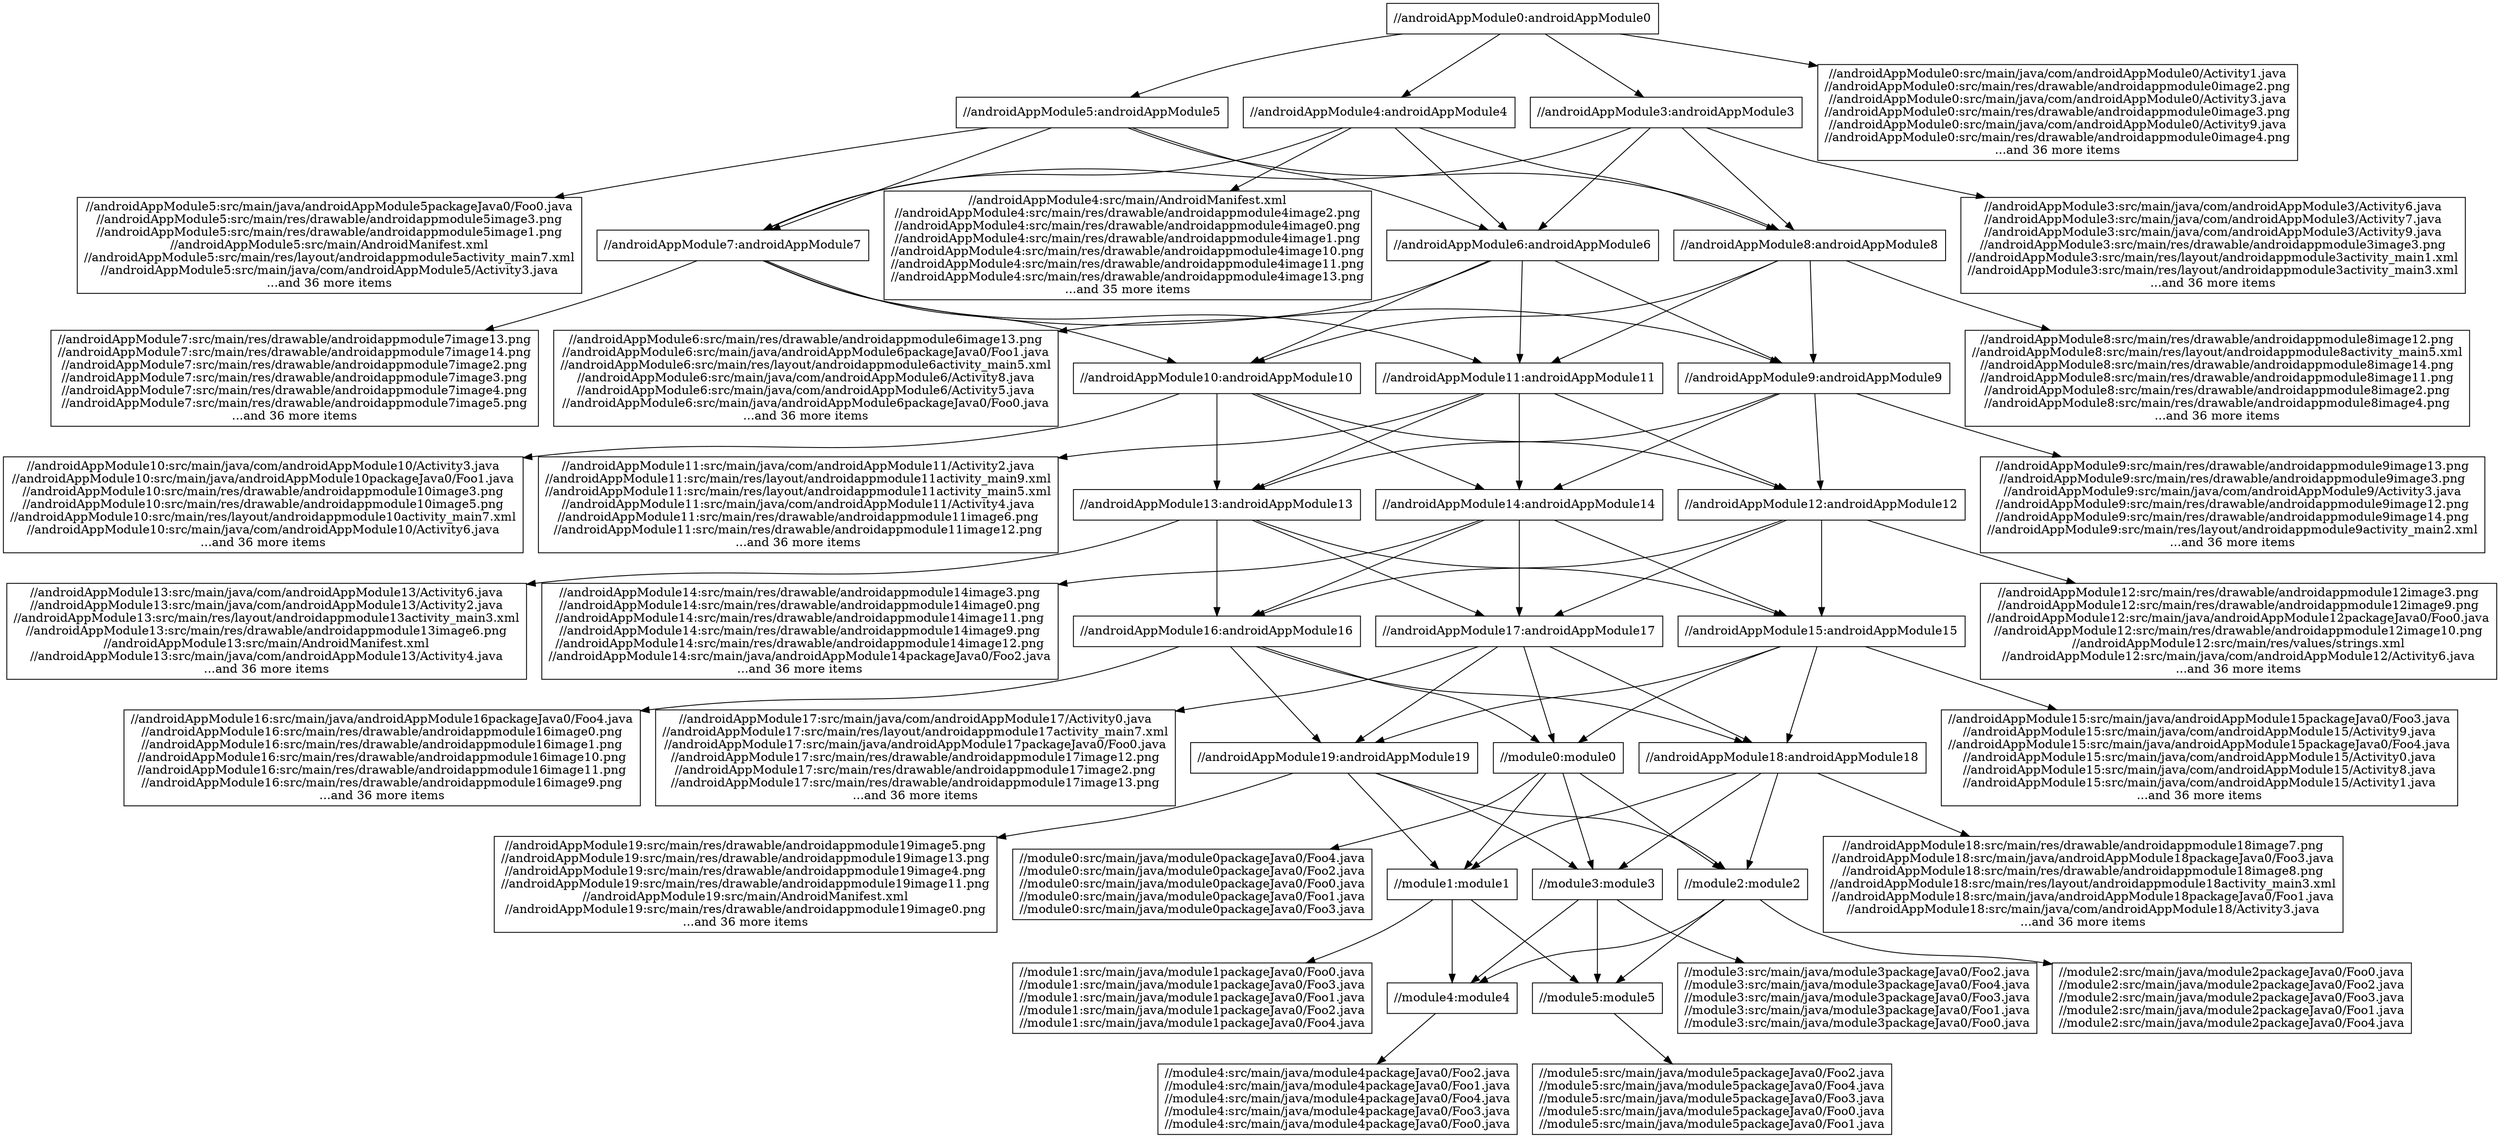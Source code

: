digraph mygraph {
  node [shape=box];
"//androidAppModule0:androidAppModule0"
"//androidAppModule0:androidAppModule0" -> "//androidAppModule3:androidAppModule3"
"//androidAppModule0:androidAppModule0" -> "//androidAppModule5:androidAppModule5"
"//androidAppModule0:androidAppModule0" -> "//androidAppModule0:src/main/java/com/androidAppModule0/Activity1.java\n//androidAppModule0:src/main/res/drawable/androidappmodule0image2.png\n//androidAppModule0:src/main/java/com/androidAppModule0/Activity3.java\n//androidAppModule0:src/main/res/drawable/androidappmodule0image3.png\n//androidAppModule0:src/main/java/com/androidAppModule0/Activity9.java\n//androidAppModule0:src/main/res/drawable/androidappmodule0image4.png\n...and 36 more items"
"//androidAppModule0:androidAppModule0" -> "//androidAppModule4:androidAppModule4"
"//androidAppModule0:src/main/java/com/androidAppModule0/Activity1.java\n//androidAppModule0:src/main/res/drawable/androidappmodule0image2.png\n//androidAppModule0:src/main/java/com/androidAppModule0/Activity3.java\n//androidAppModule0:src/main/res/drawable/androidappmodule0image3.png\n//androidAppModule0:src/main/java/com/androidAppModule0/Activity9.java\n//androidAppModule0:src/main/res/drawable/androidappmodule0image4.png\n...and 36 more items"
"//androidAppModule3:androidAppModule3"
"//androidAppModule3:androidAppModule3" -> "//androidAppModule6:androidAppModule6"
"//androidAppModule3:androidAppModule3" -> "//androidAppModule3:src/main/java/com/androidAppModule3/Activity6.java\n//androidAppModule3:src/main/java/com/androidAppModule3/Activity7.java\n//androidAppModule3:src/main/java/com/androidAppModule3/Activity9.java\n//androidAppModule3:src/main/res/drawable/androidappmodule3image3.png\n//androidAppModule3:src/main/res/layout/androidappmodule3activity_main1.xml\n//androidAppModule3:src/main/res/layout/androidappmodule3activity_main3.xml\n...and 36 more items"
"//androidAppModule3:androidAppModule3" -> "//androidAppModule8:androidAppModule8"
"//androidAppModule3:androidAppModule3" -> "//androidAppModule7:androidAppModule7"
"//androidAppModule3:src/main/java/com/androidAppModule3/Activity6.java\n//androidAppModule3:src/main/java/com/androidAppModule3/Activity7.java\n//androidAppModule3:src/main/java/com/androidAppModule3/Activity9.java\n//androidAppModule3:src/main/res/drawable/androidappmodule3image3.png\n//androidAppModule3:src/main/res/layout/androidappmodule3activity_main1.xml\n//androidAppModule3:src/main/res/layout/androidappmodule3activity_main3.xml\n...and 36 more items"
"//androidAppModule5:androidAppModule5"
"//androidAppModule5:androidAppModule5" -> "//androidAppModule6:androidAppModule6"
"//androidAppModule5:androidAppModule5" -> "//androidAppModule7:androidAppModule7"
"//androidAppModule5:androidAppModule5" -> "//androidAppModule5:src/main/java/androidAppModule5packageJava0/Foo0.java\n//androidAppModule5:src/main/res/drawable/androidappmodule5image3.png\n//androidAppModule5:src/main/res/drawable/androidappmodule5image1.png\n//androidAppModule5:src/main/AndroidManifest.xml\n//androidAppModule5:src/main/res/layout/androidappmodule5activity_main7.xml\n//androidAppModule5:src/main/java/com/androidAppModule5/Activity3.java\n...and 36 more items"
"//androidAppModule5:androidAppModule5" -> "//androidAppModule8:androidAppModule8"
"//androidAppModule5:src/main/java/androidAppModule5packageJava0/Foo0.java\n//androidAppModule5:src/main/res/drawable/androidappmodule5image3.png\n//androidAppModule5:src/main/res/drawable/androidappmodule5image1.png\n//androidAppModule5:src/main/AndroidManifest.xml\n//androidAppModule5:src/main/res/layout/androidappmodule5activity_main7.xml\n//androidAppModule5:src/main/java/com/androidAppModule5/Activity3.java\n...and 36 more items"
"//androidAppModule4:androidAppModule4"
"//androidAppModule4:androidAppModule4" -> "//androidAppModule7:androidAppModule7"
"//androidAppModule4:androidAppModule4" -> "//androidAppModule4:src/main/AndroidManifest.xml\n//androidAppModule4:src/main/res/drawable/androidappmodule4image2.png\n//androidAppModule4:src/main/res/drawable/androidappmodule4image0.png\n//androidAppModule4:src/main/res/drawable/androidappmodule4image1.png\n//androidAppModule4:src/main/res/drawable/androidappmodule4image10.png\n//androidAppModule4:src/main/res/drawable/androidappmodule4image11.png\n//androidAppModule4:src/main/res/drawable/androidappmodule4image13.png\n...and 35 more items"
"//androidAppModule4:androidAppModule4" -> "//androidAppModule8:androidAppModule8"
"//androidAppModule4:androidAppModule4" -> "//androidAppModule6:androidAppModule6"
"//androidAppModule6:androidAppModule6"
"//androidAppModule6:androidAppModule6" -> "//androidAppModule6:src/main/res/drawable/androidappmodule6image13.png\n//androidAppModule6:src/main/java/androidAppModule6packageJava0/Foo1.java\n//androidAppModule6:src/main/res/layout/androidappmodule6activity_main5.xml\n//androidAppModule6:src/main/java/com/androidAppModule6/Activity8.java\n//androidAppModule6:src/main/java/com/androidAppModule6/Activity5.java\n//androidAppModule6:src/main/java/androidAppModule6packageJava0/Foo0.java\n...and 36 more items"
"//androidAppModule6:androidAppModule6" -> "//androidAppModule9:androidAppModule9"
"//androidAppModule6:androidAppModule6" -> "//androidAppModule10:androidAppModule10"
"//androidAppModule6:androidAppModule6" -> "//androidAppModule11:androidAppModule11"
"//androidAppModule6:src/main/res/drawable/androidappmodule6image13.png\n//androidAppModule6:src/main/java/androidAppModule6packageJava0/Foo1.java\n//androidAppModule6:src/main/res/layout/androidappmodule6activity_main5.xml\n//androidAppModule6:src/main/java/com/androidAppModule6/Activity8.java\n//androidAppModule6:src/main/java/com/androidAppModule6/Activity5.java\n//androidAppModule6:src/main/java/androidAppModule6packageJava0/Foo0.java\n...and 36 more items"
"//androidAppModule8:androidAppModule8"
"//androidAppModule8:androidAppModule8" -> "//androidAppModule11:androidAppModule11"
"//androidAppModule8:androidAppModule8" -> "//androidAppModule8:src/main/res/drawable/androidappmodule8image12.png\n//androidAppModule8:src/main/res/layout/androidappmodule8activity_main5.xml\n//androidAppModule8:src/main/res/drawable/androidappmodule8image14.png\n//androidAppModule8:src/main/res/drawable/androidappmodule8image11.png\n//androidAppModule8:src/main/res/drawable/androidappmodule8image2.png\n//androidAppModule8:src/main/res/drawable/androidappmodule8image4.png\n...and 36 more items"
"//androidAppModule8:androidAppModule8" -> "//androidAppModule9:androidAppModule9"
"//androidAppModule8:androidAppModule8" -> "//androidAppModule10:androidAppModule10"
"//androidAppModule8:src/main/res/drawable/androidappmodule8image12.png\n//androidAppModule8:src/main/res/layout/androidappmodule8activity_main5.xml\n//androidAppModule8:src/main/res/drawable/androidappmodule8image14.png\n//androidAppModule8:src/main/res/drawable/androidappmodule8image11.png\n//androidAppModule8:src/main/res/drawable/androidappmodule8image2.png\n//androidAppModule8:src/main/res/drawable/androidappmodule8image4.png\n...and 36 more items"
"//androidAppModule4:src/main/AndroidManifest.xml\n//androidAppModule4:src/main/res/drawable/androidappmodule4image2.png\n//androidAppModule4:src/main/res/drawable/androidappmodule4image0.png\n//androidAppModule4:src/main/res/drawable/androidappmodule4image1.png\n//androidAppModule4:src/main/res/drawable/androidappmodule4image10.png\n//androidAppModule4:src/main/res/drawable/androidappmodule4image11.png\n//androidAppModule4:src/main/res/drawable/androidappmodule4image13.png\n...and 35 more items"
"//androidAppModule7:androidAppModule7"
"//androidAppModule7:androidAppModule7" -> "//androidAppModule10:androidAppModule10"
"//androidAppModule7:androidAppModule7" -> "//androidAppModule11:androidAppModule11"
"//androidAppModule7:androidAppModule7" -> "//androidAppModule9:androidAppModule9"
"//androidAppModule7:androidAppModule7" -> "//androidAppModule7:src/main/res/drawable/androidappmodule7image13.png\n//androidAppModule7:src/main/res/drawable/androidappmodule7image14.png\n//androidAppModule7:src/main/res/drawable/androidappmodule7image2.png\n//androidAppModule7:src/main/res/drawable/androidappmodule7image3.png\n//androidAppModule7:src/main/res/drawable/androidappmodule7image4.png\n//androidAppModule7:src/main/res/drawable/androidappmodule7image5.png\n...and 36 more items"
"//androidAppModule7:src/main/res/drawable/androidappmodule7image13.png\n//androidAppModule7:src/main/res/drawable/androidappmodule7image14.png\n//androidAppModule7:src/main/res/drawable/androidappmodule7image2.png\n//androidAppModule7:src/main/res/drawable/androidappmodule7image3.png\n//androidAppModule7:src/main/res/drawable/androidappmodule7image4.png\n//androidAppModule7:src/main/res/drawable/androidappmodule7image5.png\n...and 36 more items"
"//androidAppModule9:androidAppModule9"
"//androidAppModule9:androidAppModule9" -> "//androidAppModule12:androidAppModule12"
"//androidAppModule9:androidAppModule9" -> "//androidAppModule13:androidAppModule13"
"//androidAppModule9:androidAppModule9" -> "//androidAppModule14:androidAppModule14"
"//androidAppModule9:androidAppModule9" -> "//androidAppModule9:src/main/res/drawable/androidappmodule9image13.png\n//androidAppModule9:src/main/res/drawable/androidappmodule9image3.png\n//androidAppModule9:src/main/java/com/androidAppModule9/Activity3.java\n//androidAppModule9:src/main/res/drawable/androidappmodule9image12.png\n//androidAppModule9:src/main/res/drawable/androidappmodule9image14.png\n//androidAppModule9:src/main/res/layout/androidappmodule9activity_main2.xml\n...and 36 more items"
"//androidAppModule9:src/main/res/drawable/androidappmodule9image13.png\n//androidAppModule9:src/main/res/drawable/androidappmodule9image3.png\n//androidAppModule9:src/main/java/com/androidAppModule9/Activity3.java\n//androidAppModule9:src/main/res/drawable/androidappmodule9image12.png\n//androidAppModule9:src/main/res/drawable/androidappmodule9image14.png\n//androidAppModule9:src/main/res/layout/androidappmodule9activity_main2.xml\n...and 36 more items"
"//androidAppModule11:androidAppModule11"
"//androidAppModule11:androidAppModule11" -> "//androidAppModule12:androidAppModule12"
"//androidAppModule11:androidAppModule11" -> "//androidAppModule13:androidAppModule13"
"//androidAppModule11:androidAppModule11" -> "//androidAppModule11:src/main/java/com/androidAppModule11/Activity2.java\n//androidAppModule11:src/main/res/layout/androidappmodule11activity_main9.xml\n//androidAppModule11:src/main/res/layout/androidappmodule11activity_main5.xml\n//androidAppModule11:src/main/java/com/androidAppModule11/Activity4.java\n//androidAppModule11:src/main/res/drawable/androidappmodule11image6.png\n//androidAppModule11:src/main/res/drawable/androidappmodule11image12.png\n...and 36 more items"
"//androidAppModule11:androidAppModule11" -> "//androidAppModule14:androidAppModule14"
"//androidAppModule11:src/main/java/com/androidAppModule11/Activity2.java\n//androidAppModule11:src/main/res/layout/androidappmodule11activity_main9.xml\n//androidAppModule11:src/main/res/layout/androidappmodule11activity_main5.xml\n//androidAppModule11:src/main/java/com/androidAppModule11/Activity4.java\n//androidAppModule11:src/main/res/drawable/androidappmodule11image6.png\n//androidAppModule11:src/main/res/drawable/androidappmodule11image12.png\n...and 36 more items"
"//androidAppModule10:androidAppModule10"
"//androidAppModule10:androidAppModule10" -> "//androidAppModule12:androidAppModule12"
"//androidAppModule10:androidAppModule10" -> "//androidAppModule10:src/main/java/com/androidAppModule10/Activity3.java\n//androidAppModule10:src/main/java/androidAppModule10packageJava0/Foo1.java\n//androidAppModule10:src/main/res/drawable/androidappmodule10image3.png\n//androidAppModule10:src/main/res/drawable/androidappmodule10image5.png\n//androidAppModule10:src/main/res/layout/androidappmodule10activity_main7.xml\n//androidAppModule10:src/main/java/com/androidAppModule10/Activity6.java\n...and 36 more items"
"//androidAppModule10:androidAppModule10" -> "//androidAppModule14:androidAppModule14"
"//androidAppModule10:androidAppModule10" -> "//androidAppModule13:androidAppModule13"
"//androidAppModule13:androidAppModule13"
"//androidAppModule13:androidAppModule13" -> "//androidAppModule15:androidAppModule15"
"//androidAppModule13:androidAppModule13" -> "//androidAppModule16:androidAppModule16"
"//androidAppModule13:androidAppModule13" -> "//androidAppModule17:androidAppModule17"
"//androidAppModule13:androidAppModule13" -> "//androidAppModule13:src/main/java/com/androidAppModule13/Activity6.java\n//androidAppModule13:src/main/java/com/androidAppModule13/Activity2.java\n//androidAppModule13:src/main/res/layout/androidappmodule13activity_main3.xml\n//androidAppModule13:src/main/res/drawable/androidappmodule13image6.png\n//androidAppModule13:src/main/AndroidManifest.xml\n//androidAppModule13:src/main/java/com/androidAppModule13/Activity4.java\n...and 36 more items"
"//androidAppModule13:src/main/java/com/androidAppModule13/Activity6.java\n//androidAppModule13:src/main/java/com/androidAppModule13/Activity2.java\n//androidAppModule13:src/main/res/layout/androidappmodule13activity_main3.xml\n//androidAppModule13:src/main/res/drawable/androidappmodule13image6.png\n//androidAppModule13:src/main/AndroidManifest.xml\n//androidAppModule13:src/main/java/com/androidAppModule13/Activity4.java\n...and 36 more items"
"//androidAppModule14:androidAppModule14"
"//androidAppModule14:androidAppModule14" -> "//androidAppModule15:androidAppModule15"
"//androidAppModule14:androidAppModule14" -> "//androidAppModule16:androidAppModule16"
"//androidAppModule14:androidAppModule14" -> "//androidAppModule14:src/main/res/drawable/androidappmodule14image3.png\n//androidAppModule14:src/main/res/drawable/androidappmodule14image0.png\n//androidAppModule14:src/main/res/drawable/androidappmodule14image11.png\n//androidAppModule14:src/main/res/drawable/androidappmodule14image9.png\n//androidAppModule14:src/main/res/drawable/androidappmodule14image12.png\n//androidAppModule14:src/main/java/androidAppModule14packageJava0/Foo2.java\n...and 36 more items"
"//androidAppModule14:androidAppModule14" -> "//androidAppModule17:androidAppModule17"
"//androidAppModule14:src/main/res/drawable/androidappmodule14image3.png\n//androidAppModule14:src/main/res/drawable/androidappmodule14image0.png\n//androidAppModule14:src/main/res/drawable/androidappmodule14image11.png\n//androidAppModule14:src/main/res/drawable/androidappmodule14image9.png\n//androidAppModule14:src/main/res/drawable/androidappmodule14image12.png\n//androidAppModule14:src/main/java/androidAppModule14packageJava0/Foo2.java\n...and 36 more items"
"//androidAppModule10:src/main/java/com/androidAppModule10/Activity3.java\n//androidAppModule10:src/main/java/androidAppModule10packageJava0/Foo1.java\n//androidAppModule10:src/main/res/drawable/androidappmodule10image3.png\n//androidAppModule10:src/main/res/drawable/androidappmodule10image5.png\n//androidAppModule10:src/main/res/layout/androidappmodule10activity_main7.xml\n//androidAppModule10:src/main/java/com/androidAppModule10/Activity6.java\n...and 36 more items"
"//androidAppModule12:androidAppModule12"
"//androidAppModule12:androidAppModule12" -> "//androidAppModule15:androidAppModule15"
"//androidAppModule12:androidAppModule12" -> "//androidAppModule12:src/main/res/drawable/androidappmodule12image3.png\n//androidAppModule12:src/main/res/drawable/androidappmodule12image9.png\n//androidAppModule12:src/main/java/androidAppModule12packageJava0/Foo0.java\n//androidAppModule12:src/main/res/drawable/androidappmodule12image10.png\n//androidAppModule12:src/main/res/values/strings.xml\n//androidAppModule12:src/main/java/com/androidAppModule12/Activity6.java\n...and 36 more items"
"//androidAppModule12:androidAppModule12" -> "//androidAppModule17:androidAppModule17"
"//androidAppModule12:androidAppModule12" -> "//androidAppModule16:androidAppModule16"
"//androidAppModule16:androidAppModule16"
"//androidAppModule16:androidAppModule16" -> "//androidAppModule18:androidAppModule18"
"//androidAppModule16:androidAppModule16" -> "//androidAppModule19:androidAppModule19"
"//androidAppModule16:androidAppModule16" -> "//androidAppModule16:src/main/java/androidAppModule16packageJava0/Foo4.java\n//androidAppModule16:src/main/res/drawable/androidappmodule16image0.png\n//androidAppModule16:src/main/res/drawable/androidappmodule16image1.png\n//androidAppModule16:src/main/res/drawable/androidappmodule16image10.png\n//androidAppModule16:src/main/res/drawable/androidappmodule16image11.png\n//androidAppModule16:src/main/res/drawable/androidappmodule16image9.png\n...and 36 more items"
"//androidAppModule16:androidAppModule16" -> "//module0:module0"
"//androidAppModule16:src/main/java/androidAppModule16packageJava0/Foo4.java\n//androidAppModule16:src/main/res/drawable/androidappmodule16image0.png\n//androidAppModule16:src/main/res/drawable/androidappmodule16image1.png\n//androidAppModule16:src/main/res/drawable/androidappmodule16image10.png\n//androidAppModule16:src/main/res/drawable/androidappmodule16image11.png\n//androidAppModule16:src/main/res/drawable/androidappmodule16image9.png\n...and 36 more items"
"//androidAppModule17:androidAppModule17"
"//androidAppModule17:androidAppModule17" -> "//androidAppModule18:androidAppModule18"
"//androidAppModule17:androidAppModule17" -> "//androidAppModule17:src/main/java/com/androidAppModule17/Activity0.java\n//androidAppModule17:src/main/res/layout/androidappmodule17activity_main7.xml\n//androidAppModule17:src/main/java/androidAppModule17packageJava0/Foo0.java\n//androidAppModule17:src/main/res/drawable/androidappmodule17image12.png\n//androidAppModule17:src/main/res/drawable/androidappmodule17image2.png\n//androidAppModule17:src/main/res/drawable/androidappmodule17image13.png\n...and 36 more items"
"//androidAppModule17:androidAppModule17" -> "//module0:module0"
"//androidAppModule17:androidAppModule17" -> "//androidAppModule19:androidAppModule19"
"//androidAppModule17:src/main/java/com/androidAppModule17/Activity0.java\n//androidAppModule17:src/main/res/layout/androidappmodule17activity_main7.xml\n//androidAppModule17:src/main/java/androidAppModule17packageJava0/Foo0.java\n//androidAppModule17:src/main/res/drawable/androidappmodule17image12.png\n//androidAppModule17:src/main/res/drawable/androidappmodule17image2.png\n//androidAppModule17:src/main/res/drawable/androidappmodule17image13.png\n...and 36 more items"
"//androidAppModule12:src/main/res/drawable/androidappmodule12image3.png\n//androidAppModule12:src/main/res/drawable/androidappmodule12image9.png\n//androidAppModule12:src/main/java/androidAppModule12packageJava0/Foo0.java\n//androidAppModule12:src/main/res/drawable/androidappmodule12image10.png\n//androidAppModule12:src/main/res/values/strings.xml\n//androidAppModule12:src/main/java/com/androidAppModule12/Activity6.java\n...and 36 more items"
"//androidAppModule15:androidAppModule15"
"//androidAppModule15:androidAppModule15" -> "//module0:module0"
"//androidAppModule15:androidAppModule15" -> "//androidAppModule15:src/main/java/androidAppModule15packageJava0/Foo3.java\n//androidAppModule15:src/main/java/com/androidAppModule15/Activity9.java\n//androidAppModule15:src/main/java/androidAppModule15packageJava0/Foo4.java\n//androidAppModule15:src/main/java/com/androidAppModule15/Activity0.java\n//androidAppModule15:src/main/java/com/androidAppModule15/Activity8.java\n//androidAppModule15:src/main/java/com/androidAppModule15/Activity1.java\n...and 36 more items"
"//androidAppModule15:androidAppModule15" -> "//androidAppModule19:androidAppModule19"
"//androidAppModule15:androidAppModule15" -> "//androidAppModule18:androidAppModule18"
"//androidAppModule18:androidAppModule18"
"//androidAppModule18:androidAppModule18" -> "//module2:module2"
"//androidAppModule18:androidAppModule18" -> "//module1:module1"
"//androidAppModule18:androidAppModule18" -> "//androidAppModule18:src/main/res/drawable/androidappmodule18image7.png\n//androidAppModule18:src/main/java/androidAppModule18packageJava0/Foo3.java\n//androidAppModule18:src/main/res/drawable/androidappmodule18image8.png\n//androidAppModule18:src/main/res/layout/androidappmodule18activity_main3.xml\n//androidAppModule18:src/main/java/androidAppModule18packageJava0/Foo1.java\n//androidAppModule18:src/main/java/com/androidAppModule18/Activity3.java\n...and 36 more items"
"//androidAppModule18:androidAppModule18" -> "//module3:module3"
"//androidAppModule18:src/main/res/drawable/androidappmodule18image7.png\n//androidAppModule18:src/main/java/androidAppModule18packageJava0/Foo3.java\n//androidAppModule18:src/main/res/drawable/androidappmodule18image8.png\n//androidAppModule18:src/main/res/layout/androidappmodule18activity_main3.xml\n//androidAppModule18:src/main/java/androidAppModule18packageJava0/Foo1.java\n//androidAppModule18:src/main/java/com/androidAppModule18/Activity3.java\n...and 36 more items"
"//androidAppModule19:androidAppModule19"
"//androidAppModule19:androidAppModule19" -> "//module1:module1"
"//androidAppModule19:androidAppModule19" -> "//module2:module2"
"//androidAppModule19:androidAppModule19" -> "//androidAppModule19:src/main/res/drawable/androidappmodule19image5.png\n//androidAppModule19:src/main/res/drawable/androidappmodule19image13.png\n//androidAppModule19:src/main/res/drawable/androidappmodule19image4.png\n//androidAppModule19:src/main/res/drawable/androidappmodule19image11.png\n//androidAppModule19:src/main/AndroidManifest.xml\n//androidAppModule19:src/main/res/drawable/androidappmodule19image0.png\n...and 36 more items"
"//androidAppModule19:androidAppModule19" -> "//module3:module3"
"//androidAppModule19:src/main/res/drawable/androidappmodule19image5.png\n//androidAppModule19:src/main/res/drawable/androidappmodule19image13.png\n//androidAppModule19:src/main/res/drawable/androidappmodule19image4.png\n//androidAppModule19:src/main/res/drawable/androidappmodule19image11.png\n//androidAppModule19:src/main/AndroidManifest.xml\n//androidAppModule19:src/main/res/drawable/androidappmodule19image0.png\n...and 36 more items"
"//androidAppModule15:src/main/java/androidAppModule15packageJava0/Foo3.java\n//androidAppModule15:src/main/java/com/androidAppModule15/Activity9.java\n//androidAppModule15:src/main/java/androidAppModule15packageJava0/Foo4.java\n//androidAppModule15:src/main/java/com/androidAppModule15/Activity0.java\n//androidAppModule15:src/main/java/com/androidAppModule15/Activity8.java\n//androidAppModule15:src/main/java/com/androidAppModule15/Activity1.java\n...and 36 more items"
"//module0:module0"
"//module0:module0" -> "//module1:module1"
"//module0:module0" -> "//module2:module2"
"//module0:module0" -> "//module3:module3"
"//module0:module0" -> "//module0:src/main/java/module0packageJava0/Foo4.java\n//module0:src/main/java/module0packageJava0/Foo2.java\n//module0:src/main/java/module0packageJava0/Foo0.java\n//module0:src/main/java/module0packageJava0/Foo1.java\n//module0:src/main/java/module0packageJava0/Foo3.java"
"//module0:src/main/java/module0packageJava0/Foo4.java\n//module0:src/main/java/module0packageJava0/Foo2.java\n//module0:src/main/java/module0packageJava0/Foo0.java\n//module0:src/main/java/module0packageJava0/Foo1.java\n//module0:src/main/java/module0packageJava0/Foo3.java"
"//module3:module3"
"//module3:module3" -> "//module5:module5"
"//module3:module3" -> "//module3:src/main/java/module3packageJava0/Foo2.java\n//module3:src/main/java/module3packageJava0/Foo4.java\n//module3:src/main/java/module3packageJava0/Foo3.java\n//module3:src/main/java/module3packageJava0/Foo1.java\n//module3:src/main/java/module3packageJava0/Foo0.java"
"//module3:module3" -> "//module4:module4"
"//module3:src/main/java/module3packageJava0/Foo2.java\n//module3:src/main/java/module3packageJava0/Foo4.java\n//module3:src/main/java/module3packageJava0/Foo3.java\n//module3:src/main/java/module3packageJava0/Foo1.java\n//module3:src/main/java/module3packageJava0/Foo0.java"
"//module2:module2"
"//module2:module2" -> "//module4:module4"
"//module2:module2" -> "//module5:module5"
"//module2:module2" -> "//module2:src/main/java/module2packageJava0/Foo0.java\n//module2:src/main/java/module2packageJava0/Foo2.java\n//module2:src/main/java/module2packageJava0/Foo3.java\n//module2:src/main/java/module2packageJava0/Foo1.java\n//module2:src/main/java/module2packageJava0/Foo4.java"
"//module2:src/main/java/module2packageJava0/Foo0.java\n//module2:src/main/java/module2packageJava0/Foo2.java\n//module2:src/main/java/module2packageJava0/Foo3.java\n//module2:src/main/java/module2packageJava0/Foo1.java\n//module2:src/main/java/module2packageJava0/Foo4.java"
"//module1:module1"
"//module1:module1" -> "//module5:module5"
"//module1:module1" -> "//module4:module4"
"//module1:module1" -> "//module1:src/main/java/module1packageJava0/Foo0.java\n//module1:src/main/java/module1packageJava0/Foo3.java\n//module1:src/main/java/module1packageJava0/Foo1.java\n//module1:src/main/java/module1packageJava0/Foo2.java\n//module1:src/main/java/module1packageJava0/Foo4.java"
"//module1:src/main/java/module1packageJava0/Foo0.java\n//module1:src/main/java/module1packageJava0/Foo3.java\n//module1:src/main/java/module1packageJava0/Foo1.java\n//module1:src/main/java/module1packageJava0/Foo2.java\n//module1:src/main/java/module1packageJava0/Foo4.java"
"//module4:module4"
"//module4:module4" -> "//module4:src/main/java/module4packageJava0/Foo2.java\n//module4:src/main/java/module4packageJava0/Foo1.java\n//module4:src/main/java/module4packageJava0/Foo4.java\n//module4:src/main/java/module4packageJava0/Foo3.java\n//module4:src/main/java/module4packageJava0/Foo0.java"
"//module4:src/main/java/module4packageJava0/Foo2.java\n//module4:src/main/java/module4packageJava0/Foo1.java\n//module4:src/main/java/module4packageJava0/Foo4.java\n//module4:src/main/java/module4packageJava0/Foo3.java\n//module4:src/main/java/module4packageJava0/Foo0.java"
"//module5:module5"
"//module5:module5" -> "//module5:src/main/java/module5packageJava0/Foo2.java\n//module5:src/main/java/module5packageJava0/Foo4.java\n//module5:src/main/java/module5packageJava0/Foo3.java\n//module5:src/main/java/module5packageJava0/Foo0.java\n//module5:src/main/java/module5packageJava0/Foo1.java"
"//module5:src/main/java/module5packageJava0/Foo2.java\n//module5:src/main/java/module5packageJava0/Foo4.java\n//module5:src/main/java/module5packageJava0/Foo3.java\n//module5:src/main/java/module5packageJava0/Foo0.java\n//module5:src/main/java/module5packageJava0/Foo1.java"
}
